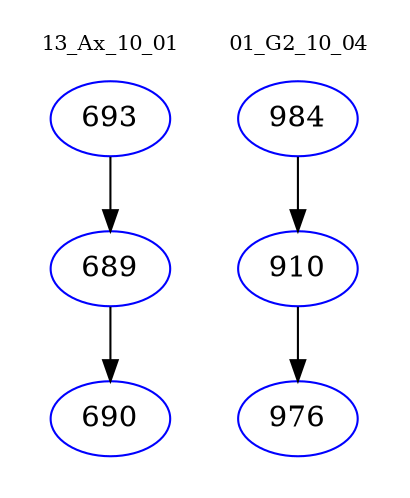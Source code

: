 digraph{
subgraph cluster_0 {
color = white
label = "13_Ax_10_01";
fontsize=10;
T0_693 [label="693", color="blue"]
T0_693 -> T0_689 [color="black"]
T0_689 [label="689", color="blue"]
T0_689 -> T0_690 [color="black"]
T0_690 [label="690", color="blue"]
}
subgraph cluster_1 {
color = white
label = "01_G2_10_04";
fontsize=10;
T1_984 [label="984", color="blue"]
T1_984 -> T1_910 [color="black"]
T1_910 [label="910", color="blue"]
T1_910 -> T1_976 [color="black"]
T1_976 [label="976", color="blue"]
}
}

